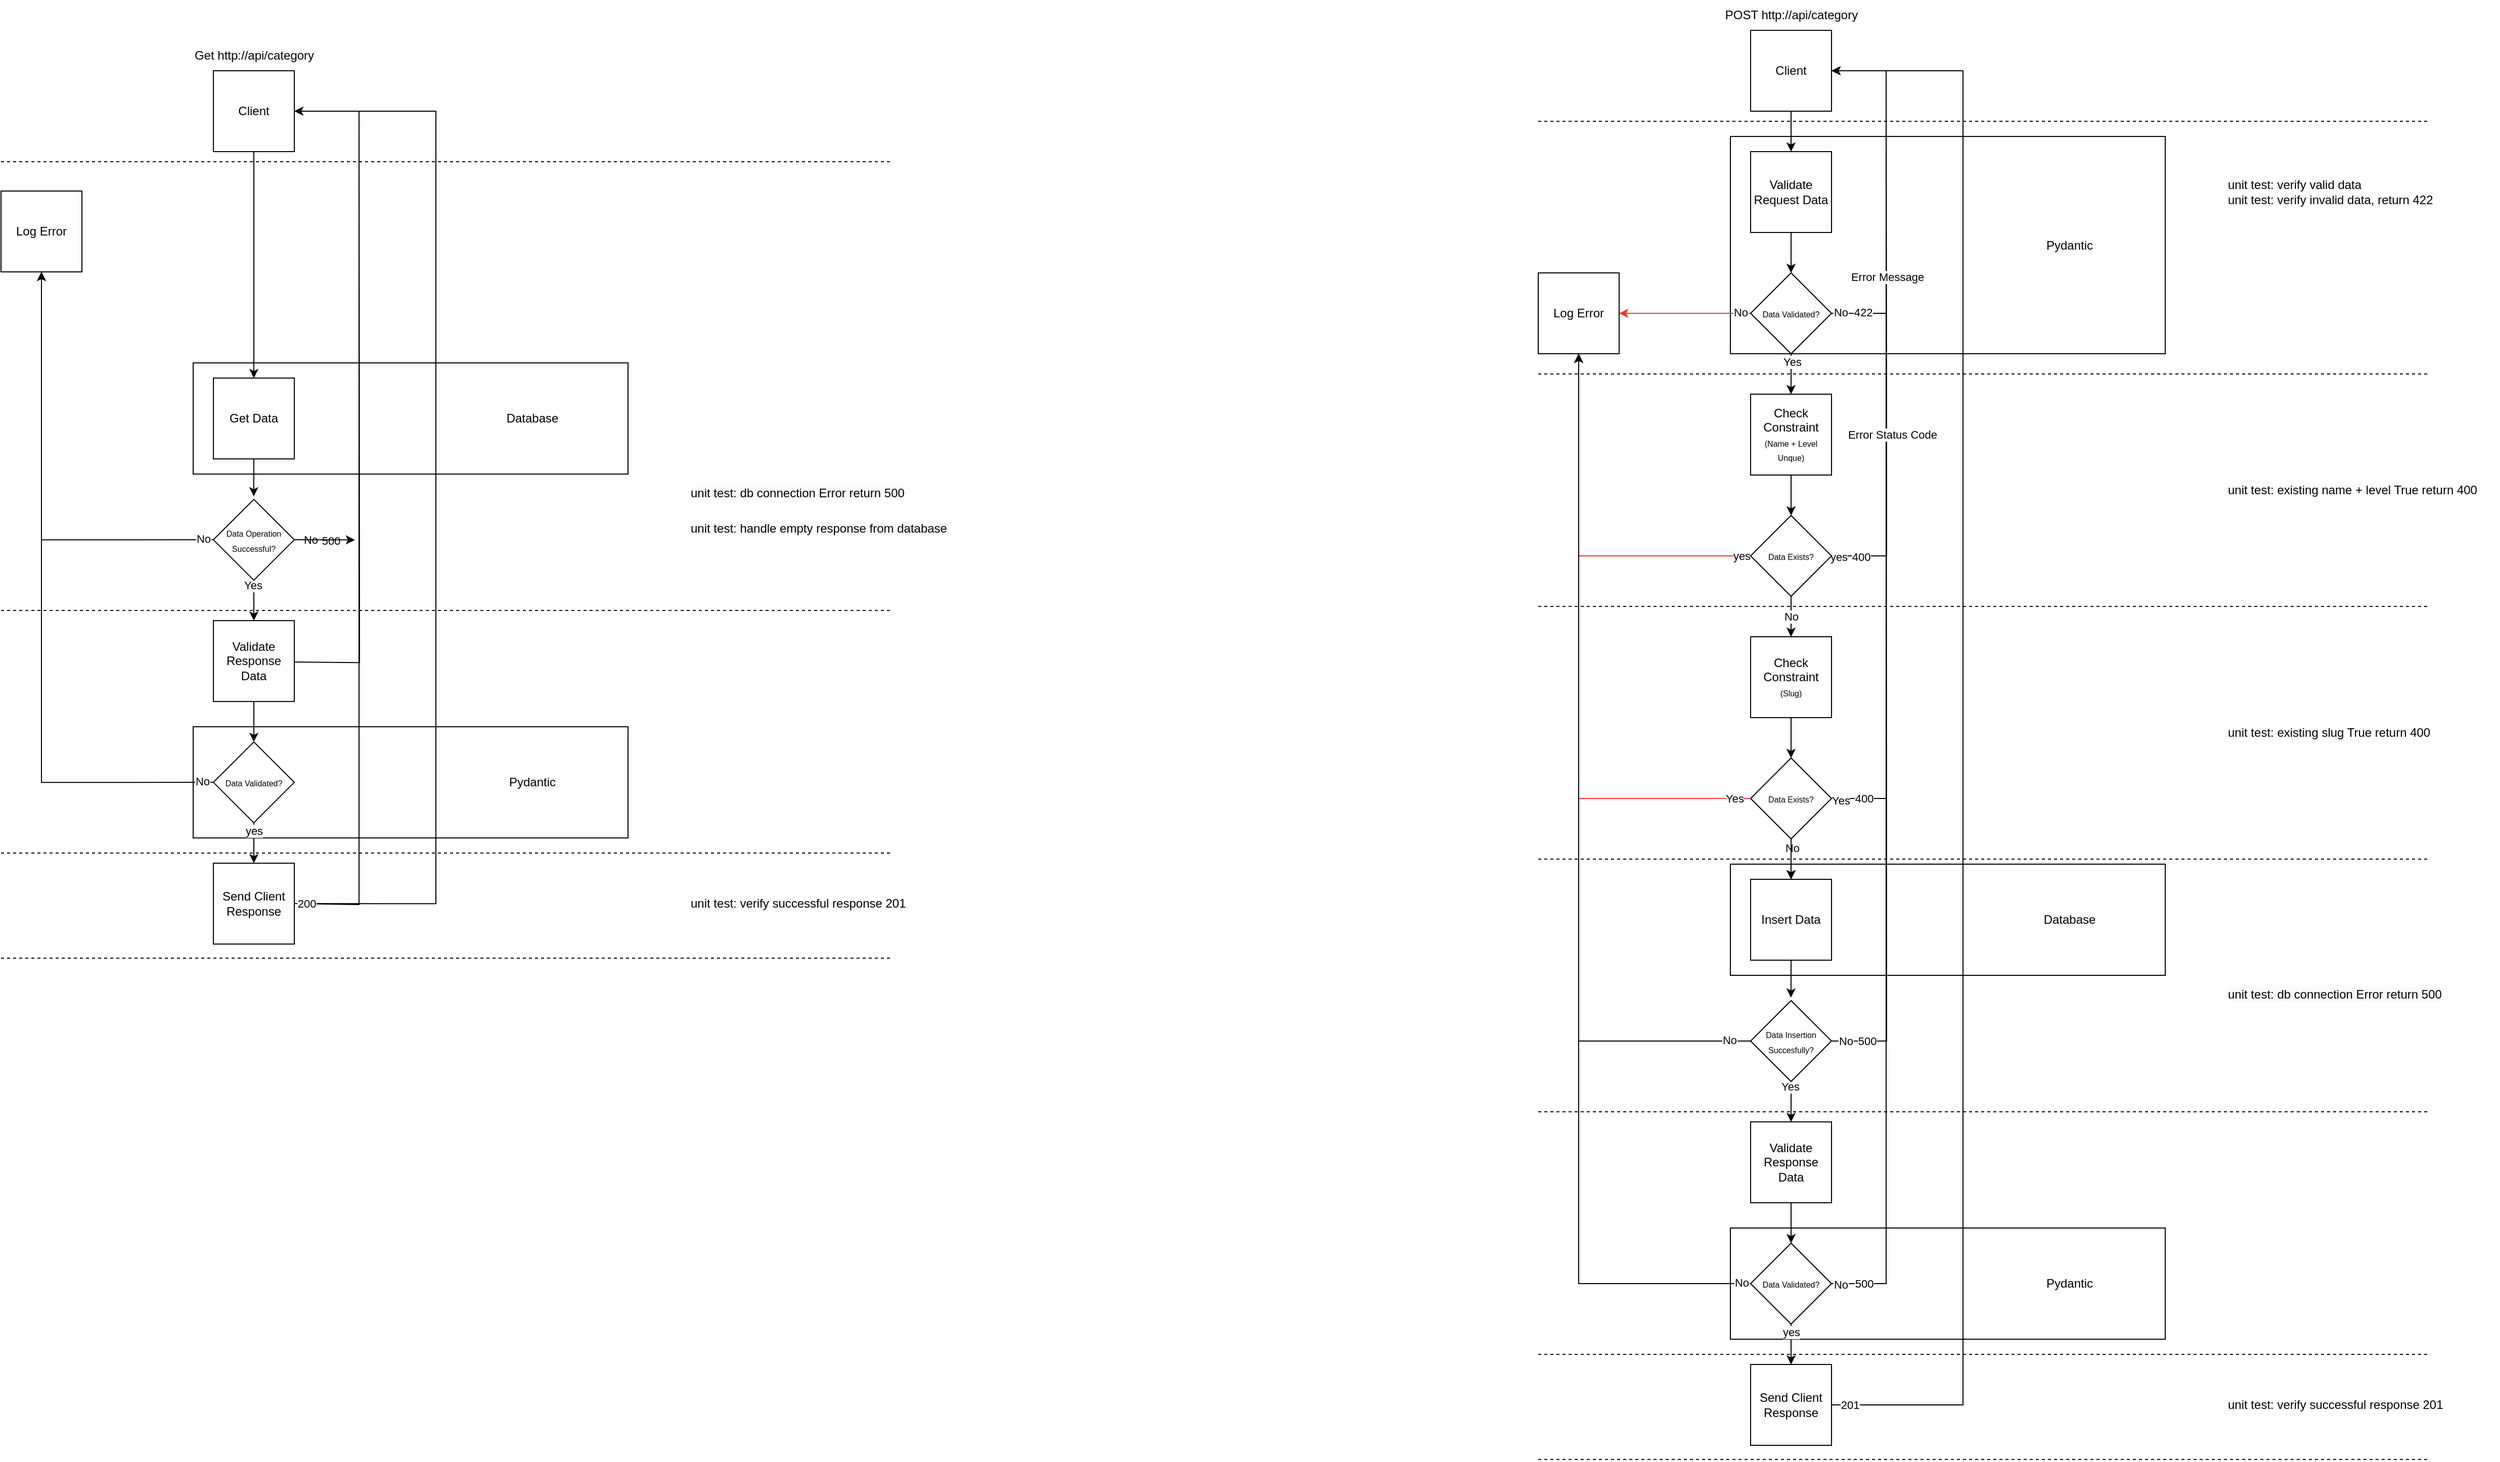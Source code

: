 <mxfile version="24.0.5" type="device">
  <diagram name="Page-1" id="nIW9-0lpGH6odYzAsaiV">
    <mxGraphModel dx="4598" dy="1091" grid="1" gridSize="10" guides="1" tooltips="1" connect="1" arrows="1" fold="1" page="1" pageScale="1" pageWidth="827" pageHeight="1169" math="0" shadow="0">
      <root>
        <mxCell id="0" />
        <mxCell id="1" parent="0" />
        <mxCell id="qnqvCWn9Uzvaf7rgCK2N-80" value="" style="rounded=0;whiteSpace=wrap;html=1;" parent="1" vertex="1">
          <mxGeometry x="-130" y="1525" width="430" height="110" as="geometry" />
        </mxCell>
        <mxCell id="qnqvCWn9Uzvaf7rgCK2N-81" value="Pydantic" style="text;html=1;align=center;verticalAlign=middle;resizable=0;points=[];autosize=1;strokeColor=none;fillColor=none;" parent="1" vertex="1">
          <mxGeometry x="170" y="1565" width="70" height="30" as="geometry" />
        </mxCell>
        <mxCell id="qnqvCWn9Uzvaf7rgCK2N-78" value="" style="rounded=0;whiteSpace=wrap;html=1;" parent="1" vertex="1">
          <mxGeometry x="-130" y="1165" width="430" height="110" as="geometry" />
        </mxCell>
        <mxCell id="qnqvCWn9Uzvaf7rgCK2N-79" value="Database" style="text;html=1;align=center;verticalAlign=middle;resizable=0;points=[];autosize=1;strokeColor=none;fillColor=none;" parent="1" vertex="1">
          <mxGeometry x="170" y="1205" width="70" height="30" as="geometry" />
        </mxCell>
        <mxCell id="qnqvCWn9Uzvaf7rgCK2N-76" value="" style="rounded=0;whiteSpace=wrap;html=1;" parent="1" vertex="1">
          <mxGeometry x="-130" y="445" width="430" height="215" as="geometry" />
        </mxCell>
        <mxCell id="qnqvCWn9Uzvaf7rgCK2N-7" style="edgeStyle=orthogonalEdgeStyle;rounded=0;orthogonalLoop=1;jettySize=auto;html=1;exitX=0.5;exitY=1;exitDx=0;exitDy=0;entryX=0.5;entryY=0;entryDx=0;entryDy=0;" parent="1" source="qnqvCWn9Uzvaf7rgCK2N-1" target="qnqvCWn9Uzvaf7rgCK2N-5" edge="1">
          <mxGeometry relative="1" as="geometry" />
        </mxCell>
        <mxCell id="qnqvCWn9Uzvaf7rgCK2N-1" value="Client" style="whiteSpace=wrap;html=1;aspect=fixed;" parent="1" vertex="1">
          <mxGeometry x="-110" y="340" width="80" height="80" as="geometry" />
        </mxCell>
        <mxCell id="qnqvCWn9Uzvaf7rgCK2N-9" style="edgeStyle=orthogonalEdgeStyle;rounded=0;orthogonalLoop=1;jettySize=auto;html=1;exitX=0.5;exitY=1;exitDx=0;exitDy=0;entryX=0.5;entryY=0;entryDx=0;entryDy=0;" parent="1" source="qnqvCWn9Uzvaf7rgCK2N-5" target="qnqvCWn9Uzvaf7rgCK2N-8" edge="1">
          <mxGeometry relative="1" as="geometry" />
        </mxCell>
        <mxCell id="qnqvCWn9Uzvaf7rgCK2N-5" value="Validate Request Data" style="whiteSpace=wrap;html=1;aspect=fixed;" parent="1" vertex="1">
          <mxGeometry x="-110" y="460" width="80" height="80" as="geometry" />
        </mxCell>
        <mxCell id="qnqvCWn9Uzvaf7rgCK2N-10" style="edgeStyle=orthogonalEdgeStyle;rounded=0;orthogonalLoop=1;jettySize=auto;html=1;exitX=1;exitY=0.5;exitDx=0;exitDy=0;entryX=1;entryY=0.5;entryDx=0;entryDy=0;" parent="1" source="qnqvCWn9Uzvaf7rgCK2N-8" target="qnqvCWn9Uzvaf7rgCK2N-1" edge="1">
          <mxGeometry relative="1" as="geometry">
            <mxPoint x="-6" y="620" as="sourcePoint" />
            <mxPoint x="-6" y="380" as="targetPoint" />
            <Array as="points">
              <mxPoint x="24" y="620" />
              <mxPoint x="24" y="380" />
            </Array>
          </mxGeometry>
        </mxCell>
        <mxCell id="qnqvCWn9Uzvaf7rgCK2N-12" value="No" style="edgeLabel;html=1;align=center;verticalAlign=middle;resizable=0;points=[];" parent="qnqvCWn9Uzvaf7rgCK2N-10" vertex="1" connectable="0">
          <mxGeometry x="-0.957" y="2" relative="1" as="geometry">
            <mxPoint x="1" y="1" as="offset" />
          </mxGeometry>
        </mxCell>
        <mxCell id="qnqvCWn9Uzvaf7rgCK2N-88" value="422" style="edgeLabel;html=1;align=center;verticalAlign=middle;resizable=0;points=[];" parent="qnqvCWn9Uzvaf7rgCK2N-10" vertex="1" connectable="0">
          <mxGeometry x="-0.829" y="-1" relative="1" as="geometry">
            <mxPoint x="1" y="-2" as="offset" />
          </mxGeometry>
        </mxCell>
        <mxCell id="qnqvCWn9Uzvaf7rgCK2N-14" style="edgeStyle=orthogonalEdgeStyle;rounded=0;orthogonalLoop=1;jettySize=auto;html=1;exitX=0.5;exitY=1;exitDx=0;exitDy=0;entryX=0.5;entryY=0;entryDx=0;entryDy=0;" parent="1" source="qnqvCWn9Uzvaf7rgCK2N-8" target="qnqvCWn9Uzvaf7rgCK2N-13" edge="1">
          <mxGeometry relative="1" as="geometry" />
        </mxCell>
        <mxCell id="qnqvCWn9Uzvaf7rgCK2N-15" value="Yes" style="edgeLabel;html=1;align=center;verticalAlign=middle;resizable=0;points=[];" parent="qnqvCWn9Uzvaf7rgCK2N-14" vertex="1" connectable="0">
          <mxGeometry x="-0.629" y="1" relative="1" as="geometry">
            <mxPoint as="offset" />
          </mxGeometry>
        </mxCell>
        <mxCell id="qnqvCWn9Uzvaf7rgCK2N-38" style="edgeStyle=orthogonalEdgeStyle;rounded=0;orthogonalLoop=1;jettySize=auto;html=1;exitX=0;exitY=0.5;exitDx=0;exitDy=0;entryX=1;entryY=0.5;entryDx=0;entryDy=0;strokeColor=#FF3333;" parent="1" source="qnqvCWn9Uzvaf7rgCK2N-8" target="qnqvCWn9Uzvaf7rgCK2N-37" edge="1">
          <mxGeometry relative="1" as="geometry" />
        </mxCell>
        <mxCell id="qnqvCWn9Uzvaf7rgCK2N-55" value="No" style="edgeLabel;html=1;align=center;verticalAlign=middle;resizable=0;points=[];" parent="qnqvCWn9Uzvaf7rgCK2N-38" vertex="1" connectable="0">
          <mxGeometry x="-0.852" y="1" relative="1" as="geometry">
            <mxPoint x="-1" y="-2" as="offset" />
          </mxGeometry>
        </mxCell>
        <mxCell id="qnqvCWn9Uzvaf7rgCK2N-8" value="&lt;font style=&quot;font-size: 8px;&quot;&gt;Data Validated?&lt;/font&gt;" style="rhombus;whiteSpace=wrap;html=1;" parent="1" vertex="1">
          <mxGeometry x="-110" y="580" width="80" height="80" as="geometry" />
        </mxCell>
        <mxCell id="qnqvCWn9Uzvaf7rgCK2N-17" style="edgeStyle=orthogonalEdgeStyle;rounded=0;orthogonalLoop=1;jettySize=auto;html=1;exitX=0.5;exitY=1;exitDx=0;exitDy=0;entryX=0.5;entryY=0;entryDx=0;entryDy=0;" parent="1" source="qnqvCWn9Uzvaf7rgCK2N-13" target="qnqvCWn9Uzvaf7rgCK2N-16" edge="1">
          <mxGeometry relative="1" as="geometry" />
        </mxCell>
        <mxCell id="qnqvCWn9Uzvaf7rgCK2N-13" value="Check Constraint &lt;font style=&quot;font-size: 8px;&quot;&gt;(Name + Level Unque)&lt;/font&gt;" style="whiteSpace=wrap;html=1;aspect=fixed;" parent="1" vertex="1">
          <mxGeometry x="-110" y="700" width="80" height="80" as="geometry" />
        </mxCell>
        <mxCell id="qnqvCWn9Uzvaf7rgCK2N-19" style="edgeStyle=orthogonalEdgeStyle;rounded=0;orthogonalLoop=1;jettySize=auto;html=1;exitX=1;exitY=0.5;exitDx=0;exitDy=0;entryX=1;entryY=0.5;entryDx=0;entryDy=0;endArrow=none;endFill=0;" parent="1" source="qnqvCWn9Uzvaf7rgCK2N-16" edge="1">
          <mxGeometry relative="1" as="geometry">
            <mxPoint x="24" y="860" as="sourcePoint" />
            <mxPoint x="24" y="380" as="targetPoint" />
          </mxGeometry>
        </mxCell>
        <mxCell id="qnqvCWn9Uzvaf7rgCK2N-20" value="yes" style="edgeLabel;html=1;align=center;verticalAlign=middle;resizable=0;points=[];" parent="qnqvCWn9Uzvaf7rgCK2N-19" vertex="1" connectable="0">
          <mxGeometry x="-0.974" y="-1" relative="1" as="geometry">
            <mxPoint as="offset" />
          </mxGeometry>
        </mxCell>
        <mxCell id="qnqvCWn9Uzvaf7rgCK2N-89" value="400" style="edgeLabel;html=1;align=center;verticalAlign=middle;resizable=0;points=[];" parent="qnqvCWn9Uzvaf7rgCK2N-19" vertex="1" connectable="0">
          <mxGeometry x="-0.865" y="-1" relative="1" as="geometry">
            <mxPoint x="-7" as="offset" />
          </mxGeometry>
        </mxCell>
        <mxCell id="qnqvCWn9Uzvaf7rgCK2N-22" value="No" style="edgeStyle=orthogonalEdgeStyle;rounded=0;orthogonalLoop=1;jettySize=auto;html=1;exitX=0.5;exitY=1;exitDx=0;exitDy=0;entryX=0.5;entryY=0;entryDx=0;entryDy=0;" parent="1" source="qnqvCWn9Uzvaf7rgCK2N-16" target="qnqvCWn9Uzvaf7rgCK2N-21" edge="1">
          <mxGeometry relative="1" as="geometry" />
        </mxCell>
        <mxCell id="qnqvCWn9Uzvaf7rgCK2N-39" style="edgeStyle=orthogonalEdgeStyle;rounded=0;orthogonalLoop=1;jettySize=auto;html=1;exitX=0;exitY=0.5;exitDx=0;exitDy=0;entryX=0.5;entryY=1;entryDx=0;entryDy=0;strokeColor=#FF3333;" parent="1" source="qnqvCWn9Uzvaf7rgCK2N-16" target="qnqvCWn9Uzvaf7rgCK2N-37" edge="1">
          <mxGeometry relative="1" as="geometry" />
        </mxCell>
        <mxCell id="qnqvCWn9Uzvaf7rgCK2N-63" value="yes" style="edgeLabel;html=1;align=center;verticalAlign=middle;resizable=0;points=[];" parent="qnqvCWn9Uzvaf7rgCK2N-39" vertex="1" connectable="0">
          <mxGeometry x="-0.949" relative="1" as="geometry">
            <mxPoint as="offset" />
          </mxGeometry>
        </mxCell>
        <mxCell id="qnqvCWn9Uzvaf7rgCK2N-16" value="&lt;font style=&quot;font-size: 8px;&quot;&gt;Data Exists?&lt;/font&gt;" style="rhombus;whiteSpace=wrap;html=1;" parent="1" vertex="1">
          <mxGeometry x="-110" y="820" width="80" height="80" as="geometry" />
        </mxCell>
        <mxCell id="qnqvCWn9Uzvaf7rgCK2N-25" style="edgeStyle=orthogonalEdgeStyle;rounded=0;orthogonalLoop=1;jettySize=auto;html=1;exitX=0.5;exitY=1;exitDx=0;exitDy=0;entryX=0.5;entryY=0;entryDx=0;entryDy=0;" parent="1" source="qnqvCWn9Uzvaf7rgCK2N-21" target="qnqvCWn9Uzvaf7rgCK2N-24" edge="1">
          <mxGeometry relative="1" as="geometry" />
        </mxCell>
        <mxCell id="qnqvCWn9Uzvaf7rgCK2N-21" value="Check Constraint &lt;font style=&quot;font-size: 8px;&quot;&gt;(Slug)&lt;/font&gt;" style="whiteSpace=wrap;html=1;aspect=fixed;" parent="1" vertex="1">
          <mxGeometry x="-110" y="940" width="80" height="80" as="geometry" />
        </mxCell>
        <mxCell id="qnqvCWn9Uzvaf7rgCK2N-26" style="edgeStyle=orthogonalEdgeStyle;rounded=0;orthogonalLoop=1;jettySize=auto;html=1;exitX=1;exitY=0.5;exitDx=0;exitDy=0;entryX=1;entryY=0.5;entryDx=0;entryDy=0;endArrow=none;endFill=0;" parent="1" source="qnqvCWn9Uzvaf7rgCK2N-24" edge="1">
          <mxGeometry relative="1" as="geometry">
            <mxPoint x="4" y="1100" as="sourcePoint" />
            <mxPoint x="14" y="380" as="targetPoint" />
            <Array as="points">
              <mxPoint x="24" y="1100" />
              <mxPoint x="24" y="380" />
            </Array>
          </mxGeometry>
        </mxCell>
        <mxCell id="qnqvCWn9Uzvaf7rgCK2N-27" value="Yes" style="edgeLabel;html=1;align=center;verticalAlign=middle;resizable=0;points=[];" parent="qnqvCWn9Uzvaf7rgCK2N-26" vertex="1" connectable="0">
          <mxGeometry x="-0.978" y="-2" relative="1" as="geometry">
            <mxPoint as="offset" />
          </mxGeometry>
        </mxCell>
        <mxCell id="qnqvCWn9Uzvaf7rgCK2N-90" value="400" style="edgeLabel;html=1;align=center;verticalAlign=middle;resizable=0;points=[];" parent="qnqvCWn9Uzvaf7rgCK2N-26" vertex="1" connectable="0">
          <mxGeometry x="-0.918" relative="1" as="geometry">
            <mxPoint as="offset" />
          </mxGeometry>
        </mxCell>
        <mxCell id="qnqvCWn9Uzvaf7rgCK2N-29" style="edgeStyle=orthogonalEdgeStyle;rounded=0;orthogonalLoop=1;jettySize=auto;html=1;exitX=0.5;exitY=1;exitDx=0;exitDy=0;entryX=0.5;entryY=0;entryDx=0;entryDy=0;" parent="1" source="qnqvCWn9Uzvaf7rgCK2N-24" target="qnqvCWn9Uzvaf7rgCK2N-28" edge="1">
          <mxGeometry relative="1" as="geometry" />
        </mxCell>
        <mxCell id="qnqvCWn9Uzvaf7rgCK2N-65" value="No" style="edgeLabel;html=1;align=center;verticalAlign=middle;resizable=0;points=[];" parent="qnqvCWn9Uzvaf7rgCK2N-29" vertex="1" connectable="0">
          <mxGeometry x="-0.565" y="1" relative="1" as="geometry">
            <mxPoint as="offset" />
          </mxGeometry>
        </mxCell>
        <mxCell id="qnqvCWn9Uzvaf7rgCK2N-40" style="edgeStyle=orthogonalEdgeStyle;rounded=0;orthogonalLoop=1;jettySize=auto;html=1;exitX=0;exitY=0.5;exitDx=0;exitDy=0;entryX=0.5;entryY=1;entryDx=0;entryDy=0;strokeColor=#FF3333;" parent="1" source="qnqvCWn9Uzvaf7rgCK2N-24" target="qnqvCWn9Uzvaf7rgCK2N-37" edge="1">
          <mxGeometry relative="1" as="geometry">
            <mxPoint x="-300.0" y="730" as="targetPoint" />
          </mxGeometry>
        </mxCell>
        <mxCell id="qnqvCWn9Uzvaf7rgCK2N-64" value="Yes" style="edgeLabel;html=1;align=center;verticalAlign=middle;resizable=0;points=[];" parent="qnqvCWn9Uzvaf7rgCK2N-40" vertex="1" connectable="0">
          <mxGeometry x="-0.947" relative="1" as="geometry">
            <mxPoint as="offset" />
          </mxGeometry>
        </mxCell>
        <mxCell id="qnqvCWn9Uzvaf7rgCK2N-111" value="" style="edgeStyle=orthogonalEdgeStyle;rounded=0;orthogonalLoop=1;jettySize=auto;html=1;" parent="1" source="qnqvCWn9Uzvaf7rgCK2N-24" target="qnqvCWn9Uzvaf7rgCK2N-28" edge="1">
          <mxGeometry relative="1" as="geometry" />
        </mxCell>
        <mxCell id="qnqvCWn9Uzvaf7rgCK2N-24" value="&lt;font style=&quot;font-size: 8px;&quot;&gt;Data Exists?&lt;/font&gt;" style="rhombus;whiteSpace=wrap;html=1;" parent="1" vertex="1">
          <mxGeometry x="-110" y="1060" width="80" height="80" as="geometry" />
        </mxCell>
        <mxCell id="qnqvCWn9Uzvaf7rgCK2N-28" value="Insert Data" style="whiteSpace=wrap;html=1;aspect=fixed;" parent="1" vertex="1">
          <mxGeometry x="-110" y="1180" width="80" height="80" as="geometry" />
        </mxCell>
        <mxCell id="qnqvCWn9Uzvaf7rgCK2N-32" style="edgeStyle=orthogonalEdgeStyle;rounded=0;orthogonalLoop=1;jettySize=auto;html=1;exitX=1;exitY=0.5;exitDx=0;exitDy=0;endArrow=none;endFill=0;entryX=1;entryY=0.5;entryDx=0;entryDy=0;" parent="1" source="qnqvCWn9Uzvaf7rgCK2N-30" edge="1">
          <mxGeometry relative="1" as="geometry">
            <mxPoint x="24" y="1340" as="sourcePoint" />
            <mxPoint x="24" y="380" as="targetPoint" />
          </mxGeometry>
        </mxCell>
        <mxCell id="qnqvCWn9Uzvaf7rgCK2N-51" value="No" style="edgeLabel;html=1;align=center;verticalAlign=middle;resizable=0;points=[];" parent="qnqvCWn9Uzvaf7rgCK2N-32" vertex="1" connectable="0">
          <mxGeometry x="-0.958" relative="1" as="geometry">
            <mxPoint x="-8" as="offset" />
          </mxGeometry>
        </mxCell>
        <mxCell id="qnqvCWn9Uzvaf7rgCK2N-91" value="500" style="edgeLabel;html=1;align=center;verticalAlign=middle;resizable=0;points=[];" parent="qnqvCWn9Uzvaf7rgCK2N-32" vertex="1" connectable="0">
          <mxGeometry x="-0.915" y="-2" relative="1" as="geometry">
            <mxPoint x="-8" y="-2" as="offset" />
          </mxGeometry>
        </mxCell>
        <mxCell id="qnqvCWn9Uzvaf7rgCK2N-43" style="edgeStyle=orthogonalEdgeStyle;rounded=0;orthogonalLoop=1;jettySize=auto;html=1;exitX=0.5;exitY=1;exitDx=0;exitDy=0;entryX=0.5;entryY=0;entryDx=0;entryDy=0;" parent="1" source="qnqvCWn9Uzvaf7rgCK2N-30" target="qnqvCWn9Uzvaf7rgCK2N-44" edge="1">
          <mxGeometry relative="1" as="geometry">
            <mxPoint x="-69.759" y="1440" as="targetPoint" />
          </mxGeometry>
        </mxCell>
        <mxCell id="qnqvCWn9Uzvaf7rgCK2N-52" value="Yes" style="edgeLabel;html=1;align=center;verticalAlign=middle;resizable=0;points=[];" parent="qnqvCWn9Uzvaf7rgCK2N-43" vertex="1" connectable="0">
          <mxGeometry x="-0.784" y="-1" relative="1" as="geometry">
            <mxPoint as="offset" />
          </mxGeometry>
        </mxCell>
        <mxCell id="qnqvCWn9Uzvaf7rgCK2N-45" style="edgeStyle=orthogonalEdgeStyle;rounded=0;orthogonalLoop=1;jettySize=auto;html=1;exitX=0;exitY=0.5;exitDx=0;exitDy=0;entryX=0.5;entryY=1;entryDx=0;entryDy=0;" parent="1" source="qnqvCWn9Uzvaf7rgCK2N-30" target="qnqvCWn9Uzvaf7rgCK2N-37" edge="1">
          <mxGeometry relative="1" as="geometry" />
        </mxCell>
        <mxCell id="qnqvCWn9Uzvaf7rgCK2N-47" value="No" style="edgeLabel;html=1;align=center;verticalAlign=middle;resizable=0;points=[];" parent="qnqvCWn9Uzvaf7rgCK2N-45" vertex="1" connectable="0">
          <mxGeometry x="-0.951" y="-1" relative="1" as="geometry">
            <mxPoint as="offset" />
          </mxGeometry>
        </mxCell>
        <mxCell id="qnqvCWn9Uzvaf7rgCK2N-30" value="&lt;font style=&quot;font-size: 8px;&quot;&gt;Data Insertion Succesfully?&lt;/font&gt;" style="rhombus;whiteSpace=wrap;html=1;" parent="1" vertex="1">
          <mxGeometry x="-110" y="1300" width="80" height="80" as="geometry" />
        </mxCell>
        <mxCell id="qnqvCWn9Uzvaf7rgCK2N-31" style="edgeStyle=orthogonalEdgeStyle;rounded=0;orthogonalLoop=1;jettySize=auto;html=1;exitX=0.5;exitY=1;exitDx=0;exitDy=0;entryX=0.499;entryY=-0.038;entryDx=0;entryDy=0;entryPerimeter=0;" parent="1" source="qnqvCWn9Uzvaf7rgCK2N-28" target="qnqvCWn9Uzvaf7rgCK2N-30" edge="1">
          <mxGeometry relative="1" as="geometry" />
        </mxCell>
        <mxCell id="qnqvCWn9Uzvaf7rgCK2N-37" value="Log Error" style="whiteSpace=wrap;html=1;aspect=fixed;" parent="1" vertex="1">
          <mxGeometry x="-320" y="580" width="80" height="80" as="geometry" />
        </mxCell>
        <mxCell id="qnqvCWn9Uzvaf7rgCK2N-59" style="edgeStyle=orthogonalEdgeStyle;rounded=0;orthogonalLoop=1;jettySize=auto;html=1;exitX=0.5;exitY=1;exitDx=0;exitDy=0;entryX=0.5;entryY=0;entryDx=0;entryDy=0;" parent="1" source="qnqvCWn9Uzvaf7rgCK2N-44" target="qnqvCWn9Uzvaf7rgCK2N-57" edge="1">
          <mxGeometry relative="1" as="geometry" />
        </mxCell>
        <mxCell id="qnqvCWn9Uzvaf7rgCK2N-44" value="Validate Response Data" style="whiteSpace=wrap;html=1;aspect=fixed;" parent="1" vertex="1">
          <mxGeometry x="-110" y="1420" width="80" height="80" as="geometry" />
        </mxCell>
        <mxCell id="qnqvCWn9Uzvaf7rgCK2N-60" style="edgeStyle=orthogonalEdgeStyle;rounded=0;orthogonalLoop=1;jettySize=auto;html=1;exitX=0.5;exitY=1;exitDx=0;exitDy=0;entryX=0.5;entryY=0;entryDx=0;entryDy=0;" parent="1" source="qnqvCWn9Uzvaf7rgCK2N-57" target="qnqvCWn9Uzvaf7rgCK2N-58" edge="1">
          <mxGeometry relative="1" as="geometry" />
        </mxCell>
        <mxCell id="qnqvCWn9Uzvaf7rgCK2N-84" value="yes" style="edgeLabel;html=1;align=center;verticalAlign=middle;resizable=0;points=[];" parent="qnqvCWn9Uzvaf7rgCK2N-60" vertex="1" connectable="0">
          <mxGeometry x="-0.621" relative="1" as="geometry">
            <mxPoint as="offset" />
          </mxGeometry>
        </mxCell>
        <mxCell id="qnqvCWn9Uzvaf7rgCK2N-61" style="edgeStyle=orthogonalEdgeStyle;rounded=0;orthogonalLoop=1;jettySize=auto;html=1;exitX=1;exitY=0.5;exitDx=0;exitDy=0;endArrow=none;endFill=0;" parent="1" edge="1">
          <mxGeometry relative="1" as="geometry">
            <mxPoint x="-36" y="1580" as="sourcePoint" />
            <mxPoint x="-30" y="380" as="targetPoint" />
            <Array as="points">
              <mxPoint x="24" y="1580" />
              <mxPoint x="24" y="380" />
            </Array>
          </mxGeometry>
        </mxCell>
        <mxCell id="qnqvCWn9Uzvaf7rgCK2N-62" value="Error Status Code" style="edgeLabel;html=1;align=center;verticalAlign=middle;resizable=0;points=[];" parent="qnqvCWn9Uzvaf7rgCK2N-61" vertex="1" connectable="0">
          <mxGeometry x="0.621" y="1" relative="1" as="geometry">
            <mxPoint x="7" y="165" as="offset" />
          </mxGeometry>
        </mxCell>
        <mxCell id="qnqvCWn9Uzvaf7rgCK2N-68" value="No" style="edgeLabel;html=1;align=center;verticalAlign=middle;resizable=0;points=[];" parent="qnqvCWn9Uzvaf7rgCK2N-61" vertex="1" connectable="0">
          <mxGeometry x="-0.972" y="-2" relative="1" as="geometry">
            <mxPoint x="-4" y="-1" as="offset" />
          </mxGeometry>
        </mxCell>
        <mxCell id="qnqvCWn9Uzvaf7rgCK2N-86" value="Error Message" style="edgeLabel;html=1;align=center;verticalAlign=middle;resizable=0;points=[];" parent="qnqvCWn9Uzvaf7rgCK2N-61" vertex="1" connectable="0">
          <mxGeometry x="0.608" y="-1" relative="1" as="geometry">
            <mxPoint as="offset" />
          </mxGeometry>
        </mxCell>
        <mxCell id="qnqvCWn9Uzvaf7rgCK2N-92" value="500" style="edgeLabel;html=1;align=center;verticalAlign=middle;resizable=0;points=[];" parent="qnqvCWn9Uzvaf7rgCK2N-61" vertex="1" connectable="0">
          <mxGeometry x="-0.943" relative="1" as="geometry">
            <mxPoint as="offset" />
          </mxGeometry>
        </mxCell>
        <mxCell id="qnqvCWn9Uzvaf7rgCK2N-69" style="edgeStyle=orthogonalEdgeStyle;rounded=0;orthogonalLoop=1;jettySize=auto;html=1;exitX=0;exitY=0.5;exitDx=0;exitDy=0;entryX=0.5;entryY=1;entryDx=0;entryDy=0;" parent="1" source="qnqvCWn9Uzvaf7rgCK2N-57" target="qnqvCWn9Uzvaf7rgCK2N-37" edge="1">
          <mxGeometry relative="1" as="geometry" />
        </mxCell>
        <mxCell id="qnqvCWn9Uzvaf7rgCK2N-82" value="No" style="edgeLabel;html=1;align=center;verticalAlign=middle;resizable=0;points=[];" parent="qnqvCWn9Uzvaf7rgCK2N-69" vertex="1" connectable="0">
          <mxGeometry x="-0.985" relative="1" as="geometry">
            <mxPoint x="-1" y="-1" as="offset" />
          </mxGeometry>
        </mxCell>
        <mxCell id="qnqvCWn9Uzvaf7rgCK2N-57" value="&lt;span style=&quot;font-size: 8px;&quot;&gt;Data Validated?&lt;/span&gt;" style="rhombus;whiteSpace=wrap;html=1;" parent="1" vertex="1">
          <mxGeometry x="-110" y="1540" width="80" height="80" as="geometry" />
        </mxCell>
        <mxCell id="qnqvCWn9Uzvaf7rgCK2N-66" style="edgeStyle=orthogonalEdgeStyle;rounded=0;orthogonalLoop=1;jettySize=auto;html=1;exitX=1;exitY=0.5;exitDx=0;exitDy=0;entryX=1;entryY=0.5;entryDx=0;entryDy=0;" parent="1" source="qnqvCWn9Uzvaf7rgCK2N-58" target="qnqvCWn9Uzvaf7rgCK2N-1" edge="1">
          <mxGeometry relative="1" as="geometry">
            <Array as="points">
              <mxPoint x="100" y="1700" />
              <mxPoint x="100" y="380" />
            </Array>
          </mxGeometry>
        </mxCell>
        <mxCell id="qnqvCWn9Uzvaf7rgCK2N-93" value="201" style="edgeLabel;html=1;align=center;verticalAlign=middle;resizable=0;points=[];" parent="qnqvCWn9Uzvaf7rgCK2N-66" vertex="1" connectable="0">
          <mxGeometry x="-0.978" relative="1" as="geometry">
            <mxPoint as="offset" />
          </mxGeometry>
        </mxCell>
        <mxCell id="qnqvCWn9Uzvaf7rgCK2N-58" value="Send Client Response" style="whiteSpace=wrap;html=1;aspect=fixed;" parent="1" vertex="1">
          <mxGeometry x="-110" y="1660" width="80" height="80" as="geometry" />
        </mxCell>
        <mxCell id="qnqvCWn9Uzvaf7rgCK2N-77" value="Pydantic" style="text;html=1;align=center;verticalAlign=middle;resizable=0;points=[];autosize=1;strokeColor=none;fillColor=none;" parent="1" vertex="1">
          <mxGeometry x="170" y="537.5" width="70" height="30" as="geometry" />
        </mxCell>
        <mxCell id="qnqvCWn9Uzvaf7rgCK2N-85" value="POST http://api/category" style="text;html=1;align=center;verticalAlign=middle;resizable=0;points=[];autosize=1;strokeColor=none;fillColor=none;" parent="1" vertex="1">
          <mxGeometry x="-145" y="310" width="150" height="30" as="geometry" />
        </mxCell>
        <mxCell id="qnqvCWn9Uzvaf7rgCK2N-95" value="" style="endArrow=none;dashed=1;html=1;rounded=0;" parent="1" edge="1">
          <mxGeometry width="50" height="50" relative="1" as="geometry">
            <mxPoint x="-320" y="430" as="sourcePoint" />
            <mxPoint x="560" y="430" as="targetPoint" />
          </mxGeometry>
        </mxCell>
        <mxCell id="qnqvCWn9Uzvaf7rgCK2N-97" value="unit test: verify valid data&lt;div&gt;unit test: verify invalid data, return 422&lt;/div&gt;" style="text;html=1;align=left;verticalAlign=middle;resizable=0;points=[];autosize=1;strokeColor=none;fillColor=none;" parent="1" vertex="1">
          <mxGeometry x="360" y="480" width="230" height="40" as="geometry" />
        </mxCell>
        <mxCell id="qnqvCWn9Uzvaf7rgCK2N-98" value="" style="endArrow=none;dashed=1;html=1;rounded=0;" parent="1" edge="1">
          <mxGeometry width="50" height="50" relative="1" as="geometry">
            <mxPoint x="-320" y="680" as="sourcePoint" />
            <mxPoint x="560" y="680" as="targetPoint" />
          </mxGeometry>
        </mxCell>
        <mxCell id="qnqvCWn9Uzvaf7rgCK2N-99" value="" style="endArrow=none;dashed=1;html=1;rounded=0;" parent="1" edge="1">
          <mxGeometry width="50" height="50" relative="1" as="geometry">
            <mxPoint x="-320" y="910" as="sourcePoint" />
            <mxPoint x="560" y="910" as="targetPoint" />
          </mxGeometry>
        </mxCell>
        <mxCell id="qnqvCWn9Uzvaf7rgCK2N-100" value="" style="endArrow=none;dashed=1;html=1;rounded=0;" parent="1" edge="1">
          <mxGeometry width="50" height="50" relative="1" as="geometry">
            <mxPoint x="-320" y="1160" as="sourcePoint" />
            <mxPoint x="560" y="1160" as="targetPoint" />
          </mxGeometry>
        </mxCell>
        <mxCell id="qnqvCWn9Uzvaf7rgCK2N-101" value="" style="endArrow=none;dashed=1;html=1;rounded=0;" parent="1" edge="1">
          <mxGeometry width="50" height="50" relative="1" as="geometry">
            <mxPoint x="-320" y="1410" as="sourcePoint" />
            <mxPoint x="560" y="1410" as="targetPoint" />
          </mxGeometry>
        </mxCell>
        <mxCell id="qnqvCWn9Uzvaf7rgCK2N-103" value="" style="endArrow=none;dashed=1;html=1;rounded=0;" parent="1" edge="1">
          <mxGeometry width="50" height="50" relative="1" as="geometry">
            <mxPoint x="-320" y="1650" as="sourcePoint" />
            <mxPoint x="560" y="1650" as="targetPoint" />
          </mxGeometry>
        </mxCell>
        <mxCell id="qnqvCWn9Uzvaf7rgCK2N-104" value="" style="endArrow=none;dashed=1;html=1;rounded=0;" parent="1" edge="1">
          <mxGeometry width="50" height="50" relative="1" as="geometry">
            <mxPoint x="-320" y="1754" as="sourcePoint" />
            <mxPoint x="560" y="1754" as="targetPoint" />
          </mxGeometry>
        </mxCell>
        <mxCell id="qnqvCWn9Uzvaf7rgCK2N-106" value="unit test: verify successful response 201" style="text;html=1;align=left;verticalAlign=middle;resizable=0;points=[];autosize=1;strokeColor=none;fillColor=none;" parent="1" vertex="1">
          <mxGeometry x="360" y="1685" width="240" height="30" as="geometry" />
        </mxCell>
        <mxCell id="qnqvCWn9Uzvaf7rgCK2N-108" value="unit test: existing name + level True return 400" style="text;html=1;align=left;verticalAlign=middle;resizable=0;points=[];autosize=1;strokeColor=none;fillColor=none;" parent="1" vertex="1">
          <mxGeometry x="360" y="780" width="270" height="30" as="geometry" />
        </mxCell>
        <mxCell id="qnqvCWn9Uzvaf7rgCK2N-109" value="unit test: existing slug True return 400" style="text;html=1;align=left;verticalAlign=middle;resizable=0;points=[];autosize=1;strokeColor=none;fillColor=none;" parent="1" vertex="1">
          <mxGeometry x="360" y="1020" width="220" height="30" as="geometry" />
        </mxCell>
        <mxCell id="qnqvCWn9Uzvaf7rgCK2N-112" value="&lt;span style=&quot;caret-color: rgb(0, 0, 0); color: rgb(0, 0, 0); font-family: Helvetica; font-size: 12px; font-style: normal; font-variant-caps: normal; font-weight: 400; letter-spacing: normal; orphans: auto; text-align: left; text-indent: 0px; text-transform: none; white-space: nowrap; widows: auto; word-spacing: 0px; -webkit-text-stroke-width: 0px; background-color: rgb(251, 251, 251); text-decoration: none; display: inline !important; float: none;&quot;&gt;unit test: db connection Error return 500&lt;/span&gt;" style="text;whiteSpace=wrap;html=1;" parent="1" vertex="1">
          <mxGeometry x="360" y="1280" width="230" height="40" as="geometry" />
        </mxCell>
        <mxCell id="qnqvCWn9Uzvaf7rgCK2N-113" value="" style="rounded=0;whiteSpace=wrap;html=1;" parent="1" vertex="1">
          <mxGeometry x="-1650" y="1029.05" width="430" height="110" as="geometry" />
        </mxCell>
        <mxCell id="qnqvCWn9Uzvaf7rgCK2N-114" value="Pydantic" style="text;html=1;align=center;verticalAlign=middle;resizable=0;points=[];autosize=1;strokeColor=none;fillColor=none;" parent="1" vertex="1">
          <mxGeometry x="-1350" y="1069.05" width="70" height="30" as="geometry" />
        </mxCell>
        <mxCell id="qnqvCWn9Uzvaf7rgCK2N-115" value="" style="rounded=0;whiteSpace=wrap;html=1;" parent="1" vertex="1">
          <mxGeometry x="-1650" y="669.05" width="430" height="110" as="geometry" />
        </mxCell>
        <mxCell id="qnqvCWn9Uzvaf7rgCK2N-116" value="Database" style="text;html=1;align=center;verticalAlign=middle;resizable=0;points=[];autosize=1;strokeColor=none;fillColor=none;" parent="1" vertex="1">
          <mxGeometry x="-1350" y="709.05" width="70" height="30" as="geometry" />
        </mxCell>
        <mxCell id="qnqvCWn9Uzvaf7rgCK2N-118" style="edgeStyle=orthogonalEdgeStyle;rounded=0;orthogonalLoop=1;jettySize=auto;html=1;exitX=0.5;exitY=1;exitDx=0;exitDy=0;entryX=0.5;entryY=0;entryDx=0;entryDy=0;" parent="1" source="qnqvCWn9Uzvaf7rgCK2N-119" target="qnqvCWn9Uzvaf7rgCK2N-150" edge="1">
          <mxGeometry relative="1" as="geometry">
            <mxPoint x="-1590" y="500" as="targetPoint" />
          </mxGeometry>
        </mxCell>
        <mxCell id="qnqvCWn9Uzvaf7rgCK2N-119" value="Client" style="whiteSpace=wrap;html=1;aspect=fixed;" parent="1" vertex="1">
          <mxGeometry x="-1630" y="380" width="80" height="80" as="geometry" />
        </mxCell>
        <mxCell id="qnqvCWn9Uzvaf7rgCK2N-150" value="Get Data" style="whiteSpace=wrap;html=1;aspect=fixed;" parent="1" vertex="1">
          <mxGeometry x="-1630" y="684.05" width="80" height="80" as="geometry" />
        </mxCell>
        <mxCell id="qnqvCWn9Uzvaf7rgCK2N-151" style="edgeStyle=orthogonalEdgeStyle;rounded=0;orthogonalLoop=1;jettySize=auto;html=1;exitX=1;exitY=0.5;exitDx=0;exitDy=0;endArrow=none;endFill=0;entryX=1;entryY=0.5;entryDx=0;entryDy=0;" parent="1" edge="1">
          <mxGeometry relative="1" as="geometry">
            <mxPoint x="-1550" y="965.05" as="sourcePoint" />
            <mxPoint x="-1486" y="420" as="targetPoint" />
          </mxGeometry>
        </mxCell>
        <mxCell id="qnqvCWn9Uzvaf7rgCK2N-152" value="No" style="edgeLabel;html=1;align=center;verticalAlign=middle;resizable=0;points=[];" parent="qnqvCWn9Uzvaf7rgCK2N-151" vertex="1" connectable="0">
          <mxGeometry x="-0.958" relative="1" as="geometry">
            <mxPoint x="3" y="-121" as="offset" />
          </mxGeometry>
        </mxCell>
        <mxCell id="qnqvCWn9Uzvaf7rgCK2N-153" value="500" style="edgeLabel;html=1;align=center;verticalAlign=middle;resizable=0;points=[];" parent="qnqvCWn9Uzvaf7rgCK2N-151" vertex="1" connectable="0">
          <mxGeometry x="-0.915" y="-2" relative="1" as="geometry">
            <mxPoint x="10" y="-123" as="offset" />
          </mxGeometry>
        </mxCell>
        <mxCell id="qnqvCWn9Uzvaf7rgCK2N-154" style="edgeStyle=orthogonalEdgeStyle;rounded=0;orthogonalLoop=1;jettySize=auto;html=1;exitX=0.5;exitY=1;exitDx=0;exitDy=0;entryX=0.5;entryY=0;entryDx=0;entryDy=0;" parent="1" source="qnqvCWn9Uzvaf7rgCK2N-158" target="qnqvCWn9Uzvaf7rgCK2N-162" edge="1">
          <mxGeometry relative="1" as="geometry">
            <mxPoint x="-1589.759" y="944.05" as="targetPoint" />
          </mxGeometry>
        </mxCell>
        <mxCell id="qnqvCWn9Uzvaf7rgCK2N-155" value="Yes" style="edgeLabel;html=1;align=center;verticalAlign=middle;resizable=0;points=[];" parent="qnqvCWn9Uzvaf7rgCK2N-154" vertex="1" connectable="0">
          <mxGeometry x="-0.784" y="-1" relative="1" as="geometry">
            <mxPoint as="offset" />
          </mxGeometry>
        </mxCell>
        <mxCell id="qnqvCWn9Uzvaf7rgCK2N-156" style="edgeStyle=orthogonalEdgeStyle;rounded=0;orthogonalLoop=1;jettySize=auto;html=1;exitX=0;exitY=0.5;exitDx=0;exitDy=0;entryX=0.5;entryY=1;entryDx=0;entryDy=0;" parent="1" source="qnqvCWn9Uzvaf7rgCK2N-158" target="qnqvCWn9Uzvaf7rgCK2N-160" edge="1">
          <mxGeometry relative="1" as="geometry" />
        </mxCell>
        <mxCell id="qnqvCWn9Uzvaf7rgCK2N-157" value="No" style="edgeLabel;html=1;align=center;verticalAlign=middle;resizable=0;points=[];" parent="qnqvCWn9Uzvaf7rgCK2N-156" vertex="1" connectable="0">
          <mxGeometry x="-0.951" y="-1" relative="1" as="geometry">
            <mxPoint as="offset" />
          </mxGeometry>
        </mxCell>
        <mxCell id="qnqvCWn9Uzvaf7rgCK2N-191" style="edgeStyle=orthogonalEdgeStyle;rounded=0;orthogonalLoop=1;jettySize=auto;html=1;exitX=1;exitY=0.5;exitDx=0;exitDy=0;" parent="1" source="qnqvCWn9Uzvaf7rgCK2N-158" edge="1">
          <mxGeometry relative="1" as="geometry">
            <mxPoint x="-1490" y="844.186" as="targetPoint" />
          </mxGeometry>
        </mxCell>
        <mxCell id="qnqvCWn9Uzvaf7rgCK2N-158" value="&lt;font style=&quot;font-size: 8px;&quot;&gt;Data Operation Successful?&lt;/font&gt;" style="rhombus;whiteSpace=wrap;html=1;" parent="1" vertex="1">
          <mxGeometry x="-1630" y="804.05" width="80" height="80" as="geometry" />
        </mxCell>
        <mxCell id="qnqvCWn9Uzvaf7rgCK2N-159" style="edgeStyle=orthogonalEdgeStyle;rounded=0;orthogonalLoop=1;jettySize=auto;html=1;exitX=0.5;exitY=1;exitDx=0;exitDy=0;entryX=0.499;entryY=-0.038;entryDx=0;entryDy=0;entryPerimeter=0;" parent="1" source="qnqvCWn9Uzvaf7rgCK2N-150" target="qnqvCWn9Uzvaf7rgCK2N-158" edge="1">
          <mxGeometry relative="1" as="geometry" />
        </mxCell>
        <mxCell id="qnqvCWn9Uzvaf7rgCK2N-160" value="Log Error" style="whiteSpace=wrap;html=1;aspect=fixed;" parent="1" vertex="1">
          <mxGeometry x="-1840" y="499" width="80" height="80" as="geometry" />
        </mxCell>
        <mxCell id="qnqvCWn9Uzvaf7rgCK2N-161" style="edgeStyle=orthogonalEdgeStyle;rounded=0;orthogonalLoop=1;jettySize=auto;html=1;exitX=0.5;exitY=1;exitDx=0;exitDy=0;entryX=0.5;entryY=0;entryDx=0;entryDy=0;" parent="1" source="qnqvCWn9Uzvaf7rgCK2N-162" target="qnqvCWn9Uzvaf7rgCK2N-172" edge="1">
          <mxGeometry relative="1" as="geometry" />
        </mxCell>
        <mxCell id="qnqvCWn9Uzvaf7rgCK2N-162" value="Validate Response Data" style="whiteSpace=wrap;html=1;aspect=fixed;" parent="1" vertex="1">
          <mxGeometry x="-1630" y="924.05" width="80" height="80" as="geometry" />
        </mxCell>
        <mxCell id="qnqvCWn9Uzvaf7rgCK2N-163" style="edgeStyle=orthogonalEdgeStyle;rounded=0;orthogonalLoop=1;jettySize=auto;html=1;exitX=0.5;exitY=1;exitDx=0;exitDy=0;entryX=0.5;entryY=0;entryDx=0;entryDy=0;" parent="1" source="qnqvCWn9Uzvaf7rgCK2N-172" target="qnqvCWn9Uzvaf7rgCK2N-175" edge="1">
          <mxGeometry relative="1" as="geometry" />
        </mxCell>
        <mxCell id="qnqvCWn9Uzvaf7rgCK2N-164" value="yes" style="edgeLabel;html=1;align=center;verticalAlign=middle;resizable=0;points=[];" parent="qnqvCWn9Uzvaf7rgCK2N-163" vertex="1" connectable="0">
          <mxGeometry x="-0.621" relative="1" as="geometry">
            <mxPoint as="offset" />
          </mxGeometry>
        </mxCell>
        <mxCell id="qnqvCWn9Uzvaf7rgCK2N-165" style="edgeStyle=orthogonalEdgeStyle;rounded=0;orthogonalLoop=1;jettySize=auto;html=1;exitX=1;exitY=0.5;exitDx=0;exitDy=0;endArrow=none;endFill=0;entryX=1;entryY=0.5;entryDx=0;entryDy=0;" parent="1" source="qnqvCWn9Uzvaf7rgCK2N-175" target="qnqvCWn9Uzvaf7rgCK2N-119" edge="1">
          <mxGeometry relative="1" as="geometry">
            <mxPoint x="-1540" y="1084.05" as="sourcePoint" />
            <mxPoint x="-1540" y="300" as="targetPoint" />
            <Array as="points">
              <mxPoint x="-1540" y="1204" />
              <mxPoint x="-1486" y="1205" />
              <mxPoint x="-1486" y="420" />
            </Array>
          </mxGeometry>
        </mxCell>
        <mxCell id="qnqvCWn9Uzvaf7rgCK2N-170" style="edgeStyle=orthogonalEdgeStyle;rounded=0;orthogonalLoop=1;jettySize=auto;html=1;exitX=0;exitY=0.5;exitDx=0;exitDy=0;entryX=0.5;entryY=1;entryDx=0;entryDy=0;" parent="1" source="qnqvCWn9Uzvaf7rgCK2N-172" target="qnqvCWn9Uzvaf7rgCK2N-160" edge="1">
          <mxGeometry relative="1" as="geometry" />
        </mxCell>
        <mxCell id="qnqvCWn9Uzvaf7rgCK2N-171" value="No" style="edgeLabel;html=1;align=center;verticalAlign=middle;resizable=0;points=[];" parent="qnqvCWn9Uzvaf7rgCK2N-170" vertex="1" connectable="0">
          <mxGeometry x="-0.985" relative="1" as="geometry">
            <mxPoint x="-6" y="-1" as="offset" />
          </mxGeometry>
        </mxCell>
        <mxCell id="qnqvCWn9Uzvaf7rgCK2N-172" value="&lt;span style=&quot;font-size: 8px;&quot;&gt;Data Validated?&lt;/span&gt;" style="rhombus;whiteSpace=wrap;html=1;" parent="1" vertex="1">
          <mxGeometry x="-1630" y="1044.05" width="80" height="80" as="geometry" />
        </mxCell>
        <mxCell id="qnqvCWn9Uzvaf7rgCK2N-173" style="edgeStyle=orthogonalEdgeStyle;rounded=0;orthogonalLoop=1;jettySize=auto;html=1;exitX=1;exitY=0.5;exitDx=0;exitDy=0;entryX=1;entryY=0.5;entryDx=0;entryDy=0;" parent="1" source="qnqvCWn9Uzvaf7rgCK2N-175" target="qnqvCWn9Uzvaf7rgCK2N-119" edge="1">
          <mxGeometry relative="1" as="geometry">
            <Array as="points">
              <mxPoint x="-1410" y="1204" />
              <mxPoint x="-1410" y="420" />
            </Array>
          </mxGeometry>
        </mxCell>
        <mxCell id="qnqvCWn9Uzvaf7rgCK2N-174" value="200" style="edgeLabel;html=1;align=center;verticalAlign=middle;resizable=0;points=[];" parent="qnqvCWn9Uzvaf7rgCK2N-173" vertex="1" connectable="0">
          <mxGeometry x="-0.978" relative="1" as="geometry">
            <mxPoint as="offset" />
          </mxGeometry>
        </mxCell>
        <mxCell id="qnqvCWn9Uzvaf7rgCK2N-175" value="Send Client Response" style="whiteSpace=wrap;html=1;aspect=fixed;" parent="1" vertex="1">
          <mxGeometry x="-1630" y="1164.05" width="80" height="80" as="geometry" />
        </mxCell>
        <mxCell id="qnqvCWn9Uzvaf7rgCK2N-177" value="Get http://api/category" style="text;html=1;align=center;verticalAlign=middle;resizable=0;points=[];autosize=1;strokeColor=none;fillColor=none;" parent="1" vertex="1">
          <mxGeometry x="-1660" y="350" width="140" height="30" as="geometry" />
        </mxCell>
        <mxCell id="qnqvCWn9Uzvaf7rgCK2N-178" value="" style="endArrow=none;dashed=1;html=1;rounded=0;" parent="1" edge="1">
          <mxGeometry width="50" height="50" relative="1" as="geometry">
            <mxPoint x="-1840" y="470" as="sourcePoint" />
            <mxPoint x="-960" y="470" as="targetPoint" />
          </mxGeometry>
        </mxCell>
        <mxCell id="qnqvCWn9Uzvaf7rgCK2N-183" value="" style="endArrow=none;dashed=1;html=1;rounded=0;" parent="1" edge="1">
          <mxGeometry width="50" height="50" relative="1" as="geometry">
            <mxPoint x="-1840" y="914.05" as="sourcePoint" />
            <mxPoint x="-960" y="914.05" as="targetPoint" />
          </mxGeometry>
        </mxCell>
        <mxCell id="qnqvCWn9Uzvaf7rgCK2N-184" value="" style="endArrow=none;dashed=1;html=1;rounded=0;" parent="1" edge="1">
          <mxGeometry width="50" height="50" relative="1" as="geometry">
            <mxPoint x="-1840" y="1154.05" as="sourcePoint" />
            <mxPoint x="-960" y="1154.05" as="targetPoint" />
          </mxGeometry>
        </mxCell>
        <mxCell id="qnqvCWn9Uzvaf7rgCK2N-185" value="" style="endArrow=none;dashed=1;html=1;rounded=0;" parent="1" edge="1">
          <mxGeometry width="50" height="50" relative="1" as="geometry">
            <mxPoint x="-1840" y="1258.05" as="sourcePoint" />
            <mxPoint x="-960" y="1258.05" as="targetPoint" />
          </mxGeometry>
        </mxCell>
        <mxCell id="qnqvCWn9Uzvaf7rgCK2N-186" value="unit test: verify successful response 201" style="text;html=1;align=left;verticalAlign=middle;resizable=0;points=[];autosize=1;strokeColor=none;fillColor=none;" parent="1" vertex="1">
          <mxGeometry x="-1160" y="1189.05" width="240" height="30" as="geometry" />
        </mxCell>
        <mxCell id="qnqvCWn9Uzvaf7rgCK2N-189" value="&lt;span style=&quot;caret-color: rgb(0, 0, 0); color: rgb(0, 0, 0); font-family: Helvetica; font-size: 12px; font-style: normal; font-variant-caps: normal; font-weight: 400; letter-spacing: normal; orphans: auto; text-align: left; text-indent: 0px; text-transform: none; white-space: nowrap; widows: auto; word-spacing: 0px; -webkit-text-stroke-width: 0px; background-color: rgb(251, 251, 251); text-decoration: none; display: inline !important; float: none;&quot;&gt;unit test: db connection Error return 500&lt;/span&gt;" style="text;whiteSpace=wrap;html=1;" parent="1" vertex="1">
          <mxGeometry x="-1160" y="784.05" width="230" height="40" as="geometry" />
        </mxCell>
        <mxCell id="qnqvCWn9Uzvaf7rgCK2N-190" value="&lt;span style=&quot;caret-color: rgb(0, 0, 0); color: rgb(0, 0, 0); font-family: Helvetica; font-size: 12px; font-style: normal; font-variant-caps: normal; font-weight: 400; letter-spacing: normal; orphans: auto; text-align: left; text-indent: 0px; text-transform: none; white-space: nowrap; widows: auto; word-spacing: 0px; -webkit-text-stroke-width: 0px; background-color: rgb(251, 251, 251); text-decoration: none; display: inline !important; float: none;&quot;&gt;unit test: handle empty response from database&lt;/span&gt;" style="text;whiteSpace=wrap;html=1;" parent="1" vertex="1">
          <mxGeometry x="-1160" y="819" width="230" height="40" as="geometry" />
        </mxCell>
      </root>
    </mxGraphModel>
  </diagram>
</mxfile>
